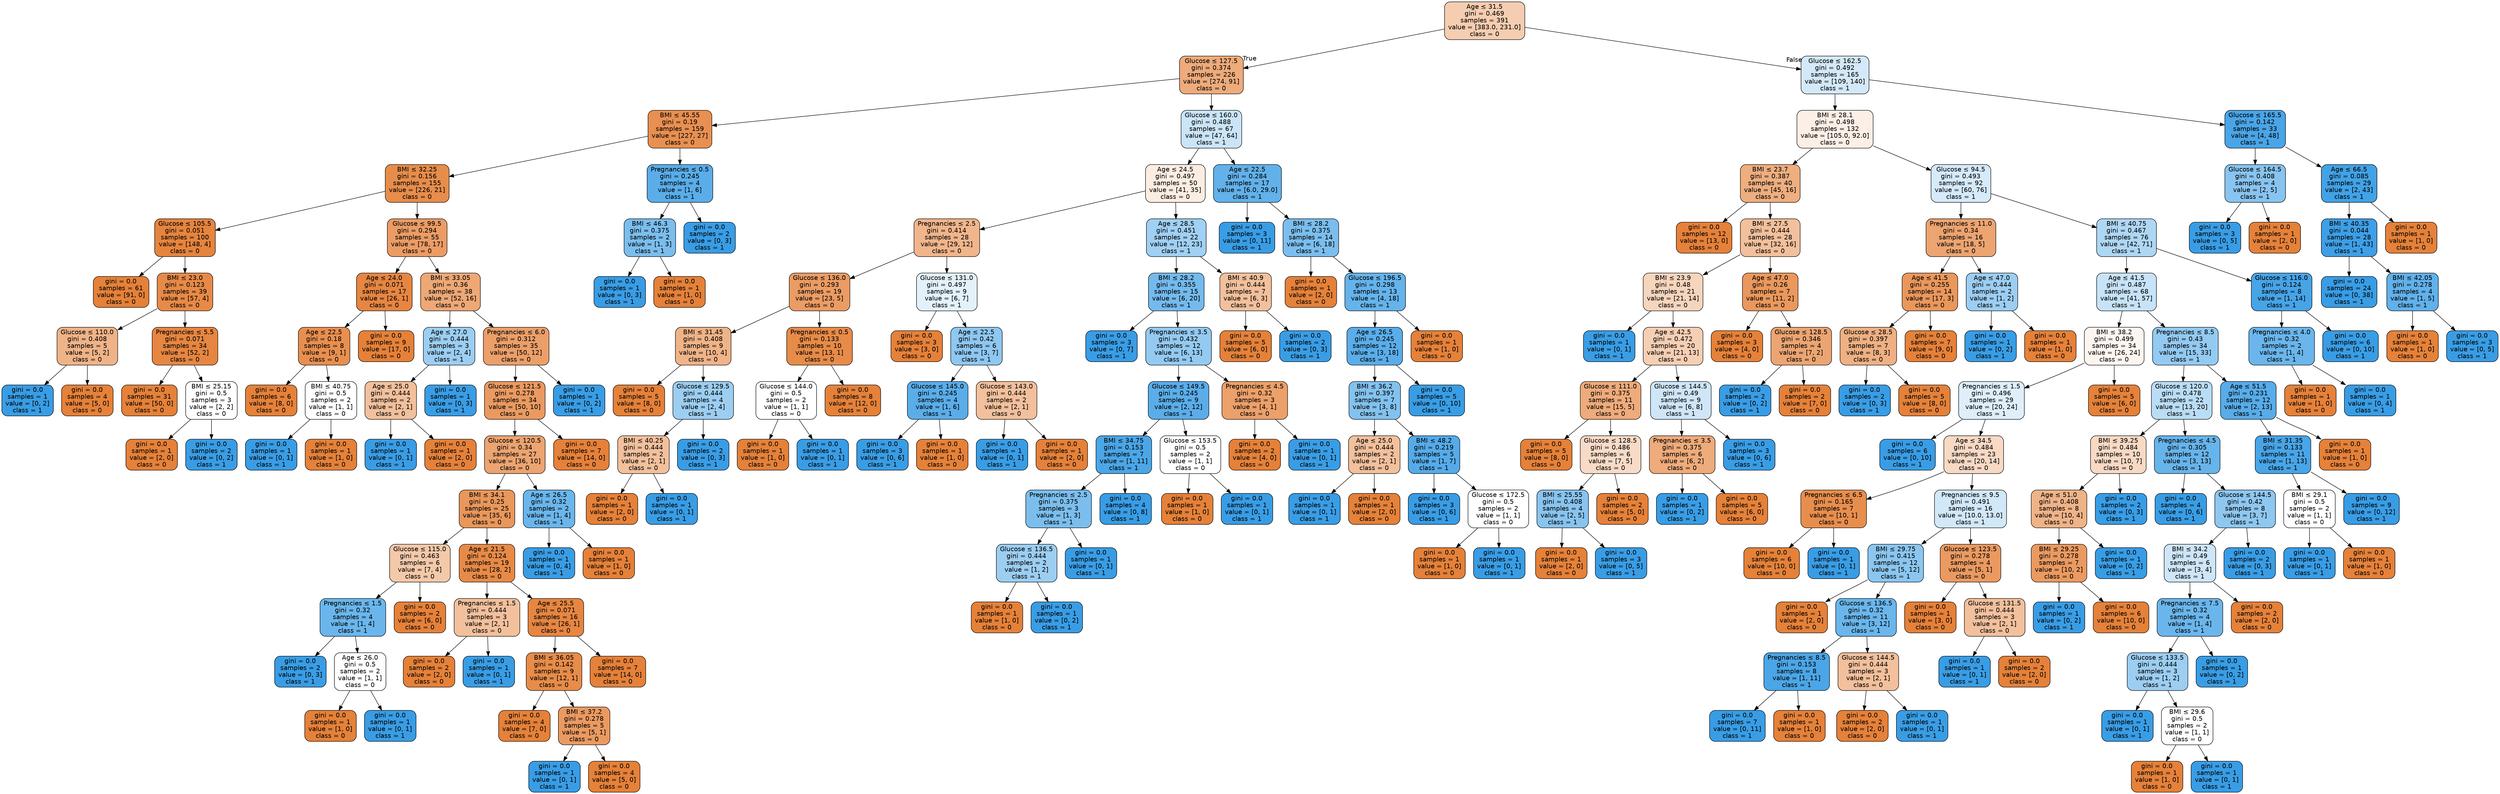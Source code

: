 digraph Tree {
node [shape=box, style="filled, rounded", color="black", fontname="helvetica"] ;
edge [fontname="helvetica"] ;
0 [label=<Age &le; 31.5<br/>gini = 0.469<br/>samples = 391<br/>value = [383.0, 231.0]<br/>class = 0>, fillcolor="#f5cdb0"] ;
1 [label=<Glucose &le; 127.5<br/>gini = 0.374<br/>samples = 226<br/>value = [274, 91]<br/>class = 0>, fillcolor="#eeab7b"] ;
0 -> 1 [labeldistance=2.5, labelangle=45, headlabel="True"] ;
2 [label=<BMI &le; 45.55<br/>gini = 0.19<br/>samples = 159<br/>value = [227, 27]<br/>class = 0>, fillcolor="#e89051"] ;
1 -> 2 ;
3 [label=<BMI &le; 32.25<br/>gini = 0.156<br/>samples = 155<br/>value = [226, 21]<br/>class = 0>, fillcolor="#e78d4b"] ;
2 -> 3 ;
4 [label=<Glucose &le; 105.5<br/>gini = 0.051<br/>samples = 100<br/>value = [148, 4]<br/>class = 0>, fillcolor="#e6843e"] ;
3 -> 4 ;
5 [label=<gini = 0.0<br/>samples = 61<br/>value = [91, 0]<br/>class = 0>, fillcolor="#e58139"] ;
4 -> 5 ;
6 [label=<BMI &le; 23.0<br/>gini = 0.123<br/>samples = 39<br/>value = [57, 4]<br/>class = 0>, fillcolor="#e78a47"] ;
4 -> 6 ;
7 [label=<Glucose &le; 110.0<br/>gini = 0.408<br/>samples = 5<br/>value = [5, 2]<br/>class = 0>, fillcolor="#efb388"] ;
6 -> 7 ;
8 [label=<gini = 0.0<br/>samples = 1<br/>value = [0, 2]<br/>class = 1>, fillcolor="#399de5"] ;
7 -> 8 ;
9 [label=<gini = 0.0<br/>samples = 4<br/>value = [5, 0]<br/>class = 0>, fillcolor="#e58139"] ;
7 -> 9 ;
10 [label=<Pregnancies &le; 5.5<br/>gini = 0.071<br/>samples = 34<br/>value = [52, 2]<br/>class = 0>, fillcolor="#e68641"] ;
6 -> 10 ;
11 [label=<gini = 0.0<br/>samples = 31<br/>value = [50, 0]<br/>class = 0>, fillcolor="#e58139"] ;
10 -> 11 ;
12 [label=<BMI &le; 25.15<br/>gini = 0.5<br/>samples = 3<br/>value = [2, 2]<br/>class = 0>, fillcolor="#ffffff"] ;
10 -> 12 ;
13 [label=<gini = 0.0<br/>samples = 1<br/>value = [2, 0]<br/>class = 0>, fillcolor="#e58139"] ;
12 -> 13 ;
14 [label=<gini = 0.0<br/>samples = 2<br/>value = [0, 2]<br/>class = 1>, fillcolor="#399de5"] ;
12 -> 14 ;
15 [label=<Glucose &le; 99.5<br/>gini = 0.294<br/>samples = 55<br/>value = [78, 17]<br/>class = 0>, fillcolor="#eb9c64"] ;
3 -> 15 ;
16 [label=<Age &le; 24.0<br/>gini = 0.071<br/>samples = 17<br/>value = [26, 1]<br/>class = 0>, fillcolor="#e68641"] ;
15 -> 16 ;
17 [label=<Age &le; 22.5<br/>gini = 0.18<br/>samples = 8<br/>value = [9, 1]<br/>class = 0>, fillcolor="#e88f4f"] ;
16 -> 17 ;
18 [label=<gini = 0.0<br/>samples = 6<br/>value = [8, 0]<br/>class = 0>, fillcolor="#e58139"] ;
17 -> 18 ;
19 [label=<BMI &le; 40.75<br/>gini = 0.5<br/>samples = 2<br/>value = [1, 1]<br/>class = 0>, fillcolor="#ffffff"] ;
17 -> 19 ;
20 [label=<gini = 0.0<br/>samples = 1<br/>value = [0, 1]<br/>class = 1>, fillcolor="#399de5"] ;
19 -> 20 ;
21 [label=<gini = 0.0<br/>samples = 1<br/>value = [1, 0]<br/>class = 0>, fillcolor="#e58139"] ;
19 -> 21 ;
22 [label=<gini = 0.0<br/>samples = 9<br/>value = [17, 0]<br/>class = 0>, fillcolor="#e58139"] ;
16 -> 22 ;
23 [label=<BMI &le; 33.05<br/>gini = 0.36<br/>samples = 38<br/>value = [52, 16]<br/>class = 0>, fillcolor="#eda876"] ;
15 -> 23 ;
24 [label=<Age &le; 27.0<br/>gini = 0.444<br/>samples = 3<br/>value = [2, 4]<br/>class = 1>, fillcolor="#9ccef2"] ;
23 -> 24 ;
25 [label=<Age &le; 25.0<br/>gini = 0.444<br/>samples = 2<br/>value = [2, 1]<br/>class = 0>, fillcolor="#f2c09c"] ;
24 -> 25 ;
26 [label=<gini = 0.0<br/>samples = 1<br/>value = [0, 1]<br/>class = 1>, fillcolor="#399de5"] ;
25 -> 26 ;
27 [label=<gini = 0.0<br/>samples = 1<br/>value = [2, 0]<br/>class = 0>, fillcolor="#e58139"] ;
25 -> 27 ;
28 [label=<gini = 0.0<br/>samples = 1<br/>value = [0, 3]<br/>class = 1>, fillcolor="#399de5"] ;
24 -> 28 ;
29 [label=<Pregnancies &le; 6.0<br/>gini = 0.312<br/>samples = 35<br/>value = [50, 12]<br/>class = 0>, fillcolor="#eb9f69"] ;
23 -> 29 ;
30 [label=<Glucose &le; 121.5<br/>gini = 0.278<br/>samples = 34<br/>value = [50, 10]<br/>class = 0>, fillcolor="#ea9a61"] ;
29 -> 30 ;
31 [label=<Glucose &le; 120.5<br/>gini = 0.34<br/>samples = 27<br/>value = [36, 10]<br/>class = 0>, fillcolor="#eca470"] ;
30 -> 31 ;
32 [label=<BMI &le; 34.1<br/>gini = 0.25<br/>samples = 25<br/>value = [35, 6]<br/>class = 0>, fillcolor="#e9975b"] ;
31 -> 32 ;
33 [label=<Glucose &le; 115.0<br/>gini = 0.463<br/>samples = 6<br/>value = [7, 4]<br/>class = 0>, fillcolor="#f4c9aa"] ;
32 -> 33 ;
34 [label=<Pregnancies &le; 1.5<br/>gini = 0.32<br/>samples = 4<br/>value = [1, 4]<br/>class = 1>, fillcolor="#6ab6ec"] ;
33 -> 34 ;
35 [label=<gini = 0.0<br/>samples = 2<br/>value = [0, 3]<br/>class = 1>, fillcolor="#399de5"] ;
34 -> 35 ;
36 [label=<Age &le; 26.0<br/>gini = 0.5<br/>samples = 2<br/>value = [1, 1]<br/>class = 0>, fillcolor="#ffffff"] ;
34 -> 36 ;
37 [label=<gini = 0.0<br/>samples = 1<br/>value = [1, 0]<br/>class = 0>, fillcolor="#e58139"] ;
36 -> 37 ;
38 [label=<gini = 0.0<br/>samples = 1<br/>value = [0, 1]<br/>class = 1>, fillcolor="#399de5"] ;
36 -> 38 ;
39 [label=<gini = 0.0<br/>samples = 2<br/>value = [6, 0]<br/>class = 0>, fillcolor="#e58139"] ;
33 -> 39 ;
40 [label=<Age &le; 21.5<br/>gini = 0.124<br/>samples = 19<br/>value = [28, 2]<br/>class = 0>, fillcolor="#e78a47"] ;
32 -> 40 ;
41 [label=<Pregnancies &le; 1.5<br/>gini = 0.444<br/>samples = 3<br/>value = [2, 1]<br/>class = 0>, fillcolor="#f2c09c"] ;
40 -> 41 ;
42 [label=<gini = 0.0<br/>samples = 2<br/>value = [2, 0]<br/>class = 0>, fillcolor="#e58139"] ;
41 -> 42 ;
43 [label=<gini = 0.0<br/>samples = 1<br/>value = [0, 1]<br/>class = 1>, fillcolor="#399de5"] ;
41 -> 43 ;
44 [label=<Age &le; 25.5<br/>gini = 0.071<br/>samples = 16<br/>value = [26, 1]<br/>class = 0>, fillcolor="#e68641"] ;
40 -> 44 ;
45 [label=<BMI &le; 36.05<br/>gini = 0.142<br/>samples = 9<br/>value = [12, 1]<br/>class = 0>, fillcolor="#e78c49"] ;
44 -> 45 ;
46 [label=<gini = 0.0<br/>samples = 4<br/>value = [7, 0]<br/>class = 0>, fillcolor="#e58139"] ;
45 -> 46 ;
47 [label=<BMI &le; 37.2<br/>gini = 0.278<br/>samples = 5<br/>value = [5, 1]<br/>class = 0>, fillcolor="#ea9a61"] ;
45 -> 47 ;
48 [label=<gini = 0.0<br/>samples = 1<br/>value = [0, 1]<br/>class = 1>, fillcolor="#399de5"] ;
47 -> 48 ;
49 [label=<gini = 0.0<br/>samples = 4<br/>value = [5, 0]<br/>class = 0>, fillcolor="#e58139"] ;
47 -> 49 ;
50 [label=<gini = 0.0<br/>samples = 7<br/>value = [14, 0]<br/>class = 0>, fillcolor="#e58139"] ;
44 -> 50 ;
51 [label=<Age &le; 26.5<br/>gini = 0.32<br/>samples = 2<br/>value = [1, 4]<br/>class = 1>, fillcolor="#6ab6ec"] ;
31 -> 51 ;
52 [label=<gini = 0.0<br/>samples = 1<br/>value = [0, 4]<br/>class = 1>, fillcolor="#399de5"] ;
51 -> 52 ;
53 [label=<gini = 0.0<br/>samples = 1<br/>value = [1, 0]<br/>class = 0>, fillcolor="#e58139"] ;
51 -> 53 ;
54 [label=<gini = 0.0<br/>samples = 7<br/>value = [14, 0]<br/>class = 0>, fillcolor="#e58139"] ;
30 -> 54 ;
55 [label=<gini = 0.0<br/>samples = 1<br/>value = [0, 2]<br/>class = 1>, fillcolor="#399de5"] ;
29 -> 55 ;
56 [label=<Pregnancies &le; 0.5<br/>gini = 0.245<br/>samples = 4<br/>value = [1, 6]<br/>class = 1>, fillcolor="#5aade9"] ;
2 -> 56 ;
57 [label=<BMI &le; 46.3<br/>gini = 0.375<br/>samples = 2<br/>value = [1, 3]<br/>class = 1>, fillcolor="#7bbeee"] ;
56 -> 57 ;
58 [label=<gini = 0.0<br/>samples = 1<br/>value = [0, 3]<br/>class = 1>, fillcolor="#399de5"] ;
57 -> 58 ;
59 [label=<gini = 0.0<br/>samples = 1<br/>value = [1, 0]<br/>class = 0>, fillcolor="#e58139"] ;
57 -> 59 ;
60 [label=<gini = 0.0<br/>samples = 2<br/>value = [0, 3]<br/>class = 1>, fillcolor="#399de5"] ;
56 -> 60 ;
61 [label=<Glucose &le; 160.0<br/>gini = 0.488<br/>samples = 67<br/>value = [47, 64]<br/>class = 1>, fillcolor="#cae5f8"] ;
1 -> 61 ;
62 [label=<Age &le; 24.5<br/>gini = 0.497<br/>samples = 50<br/>value = [41, 35]<br/>class = 0>, fillcolor="#fbede2"] ;
61 -> 62 ;
63 [label=<Pregnancies &le; 2.5<br/>gini = 0.414<br/>samples = 28<br/>value = [29, 12]<br/>class = 0>, fillcolor="#f0b58b"] ;
62 -> 63 ;
64 [label=<Glucose &le; 136.0<br/>gini = 0.293<br/>samples = 19<br/>value = [23, 5]<br/>class = 0>, fillcolor="#eb9c64"] ;
63 -> 64 ;
65 [label=<BMI &le; 31.45<br/>gini = 0.408<br/>samples = 9<br/>value = [10, 4]<br/>class = 0>, fillcolor="#efb388"] ;
64 -> 65 ;
66 [label=<gini = 0.0<br/>samples = 5<br/>value = [8, 0]<br/>class = 0>, fillcolor="#e58139"] ;
65 -> 66 ;
67 [label=<Glucose &le; 129.5<br/>gini = 0.444<br/>samples = 4<br/>value = [2, 4]<br/>class = 1>, fillcolor="#9ccef2"] ;
65 -> 67 ;
68 [label=<BMI &le; 40.25<br/>gini = 0.444<br/>samples = 2<br/>value = [2, 1]<br/>class = 0>, fillcolor="#f2c09c"] ;
67 -> 68 ;
69 [label=<gini = 0.0<br/>samples = 1<br/>value = [2, 0]<br/>class = 0>, fillcolor="#e58139"] ;
68 -> 69 ;
70 [label=<gini = 0.0<br/>samples = 1<br/>value = [0, 1]<br/>class = 1>, fillcolor="#399de5"] ;
68 -> 70 ;
71 [label=<gini = 0.0<br/>samples = 2<br/>value = [0, 3]<br/>class = 1>, fillcolor="#399de5"] ;
67 -> 71 ;
72 [label=<Pregnancies &le; 0.5<br/>gini = 0.133<br/>samples = 10<br/>value = [13, 1]<br/>class = 0>, fillcolor="#e78b48"] ;
64 -> 72 ;
73 [label=<Glucose &le; 144.0<br/>gini = 0.5<br/>samples = 2<br/>value = [1, 1]<br/>class = 0>, fillcolor="#ffffff"] ;
72 -> 73 ;
74 [label=<gini = 0.0<br/>samples = 1<br/>value = [1, 0]<br/>class = 0>, fillcolor="#e58139"] ;
73 -> 74 ;
75 [label=<gini = 0.0<br/>samples = 1<br/>value = [0, 1]<br/>class = 1>, fillcolor="#399de5"] ;
73 -> 75 ;
76 [label=<gini = 0.0<br/>samples = 8<br/>value = [12, 0]<br/>class = 0>, fillcolor="#e58139"] ;
72 -> 76 ;
77 [label=<Glucose &le; 131.0<br/>gini = 0.497<br/>samples = 9<br/>value = [6, 7]<br/>class = 1>, fillcolor="#e3f1fb"] ;
63 -> 77 ;
78 [label=<gini = 0.0<br/>samples = 3<br/>value = [3, 0]<br/>class = 0>, fillcolor="#e58139"] ;
77 -> 78 ;
79 [label=<Age &le; 22.5<br/>gini = 0.42<br/>samples = 6<br/>value = [3, 7]<br/>class = 1>, fillcolor="#8ec7f0"] ;
77 -> 79 ;
80 [label=<Glucose &le; 145.0<br/>gini = 0.245<br/>samples = 4<br/>value = [1, 6]<br/>class = 1>, fillcolor="#5aade9"] ;
79 -> 80 ;
81 [label=<gini = 0.0<br/>samples = 3<br/>value = [0, 6]<br/>class = 1>, fillcolor="#399de5"] ;
80 -> 81 ;
82 [label=<gini = 0.0<br/>samples = 1<br/>value = [1, 0]<br/>class = 0>, fillcolor="#e58139"] ;
80 -> 82 ;
83 [label=<Glucose &le; 143.0<br/>gini = 0.444<br/>samples = 2<br/>value = [2, 1]<br/>class = 0>, fillcolor="#f2c09c"] ;
79 -> 83 ;
84 [label=<gini = 0.0<br/>samples = 1<br/>value = [0, 1]<br/>class = 1>, fillcolor="#399de5"] ;
83 -> 84 ;
85 [label=<gini = 0.0<br/>samples = 1<br/>value = [2, 0]<br/>class = 0>, fillcolor="#e58139"] ;
83 -> 85 ;
86 [label=<Age &le; 28.5<br/>gini = 0.451<br/>samples = 22<br/>value = [12, 23]<br/>class = 1>, fillcolor="#a0d0f3"] ;
62 -> 86 ;
87 [label=<BMI &le; 28.2<br/>gini = 0.355<br/>samples = 15<br/>value = [6, 20]<br/>class = 1>, fillcolor="#74baed"] ;
86 -> 87 ;
88 [label=<gini = 0.0<br/>samples = 3<br/>value = [0, 7]<br/>class = 1>, fillcolor="#399de5"] ;
87 -> 88 ;
89 [label=<Pregnancies &le; 3.5<br/>gini = 0.432<br/>samples = 12<br/>value = [6, 13]<br/>class = 1>, fillcolor="#94caf1"] ;
87 -> 89 ;
90 [label=<Glucose &le; 149.5<br/>gini = 0.245<br/>samples = 9<br/>value = [2, 12]<br/>class = 1>, fillcolor="#5aade9"] ;
89 -> 90 ;
91 [label=<BMI &le; 34.75<br/>gini = 0.153<br/>samples = 7<br/>value = [1, 11]<br/>class = 1>, fillcolor="#4ba6e7"] ;
90 -> 91 ;
92 [label=<Pregnancies &le; 2.5<br/>gini = 0.375<br/>samples = 3<br/>value = [1, 3]<br/>class = 1>, fillcolor="#7bbeee"] ;
91 -> 92 ;
93 [label=<Glucose &le; 136.5<br/>gini = 0.444<br/>samples = 2<br/>value = [1, 2]<br/>class = 1>, fillcolor="#9ccef2"] ;
92 -> 93 ;
94 [label=<gini = 0.0<br/>samples = 1<br/>value = [1, 0]<br/>class = 0>, fillcolor="#e58139"] ;
93 -> 94 ;
95 [label=<gini = 0.0<br/>samples = 1<br/>value = [0, 2]<br/>class = 1>, fillcolor="#399de5"] ;
93 -> 95 ;
96 [label=<gini = 0.0<br/>samples = 1<br/>value = [0, 1]<br/>class = 1>, fillcolor="#399de5"] ;
92 -> 96 ;
97 [label=<gini = 0.0<br/>samples = 4<br/>value = [0, 8]<br/>class = 1>, fillcolor="#399de5"] ;
91 -> 97 ;
98 [label=<Glucose &le; 153.5<br/>gini = 0.5<br/>samples = 2<br/>value = [1, 1]<br/>class = 0>, fillcolor="#ffffff"] ;
90 -> 98 ;
99 [label=<gini = 0.0<br/>samples = 1<br/>value = [1, 0]<br/>class = 0>, fillcolor="#e58139"] ;
98 -> 99 ;
100 [label=<gini = 0.0<br/>samples = 1<br/>value = [0, 1]<br/>class = 1>, fillcolor="#399de5"] ;
98 -> 100 ;
101 [label=<Pregnancies &le; 4.5<br/>gini = 0.32<br/>samples = 3<br/>value = [4, 1]<br/>class = 0>, fillcolor="#eca06a"] ;
89 -> 101 ;
102 [label=<gini = 0.0<br/>samples = 2<br/>value = [4, 0]<br/>class = 0>, fillcolor="#e58139"] ;
101 -> 102 ;
103 [label=<gini = 0.0<br/>samples = 1<br/>value = [0, 1]<br/>class = 1>, fillcolor="#399de5"] ;
101 -> 103 ;
104 [label=<BMI &le; 40.9<br/>gini = 0.444<br/>samples = 7<br/>value = [6, 3]<br/>class = 0>, fillcolor="#f2c09c"] ;
86 -> 104 ;
105 [label=<gini = 0.0<br/>samples = 5<br/>value = [6, 0]<br/>class = 0>, fillcolor="#e58139"] ;
104 -> 105 ;
106 [label=<gini = 0.0<br/>samples = 2<br/>value = [0, 3]<br/>class = 1>, fillcolor="#399de5"] ;
104 -> 106 ;
107 [label=<Age &le; 22.5<br/>gini = 0.284<br/>samples = 17<br/>value = [6.0, 29.0]<br/>class = 1>, fillcolor="#62b1ea"] ;
61 -> 107 ;
108 [label=<gini = 0.0<br/>samples = 3<br/>value = [0, 11]<br/>class = 1>, fillcolor="#399de5"] ;
107 -> 108 ;
109 [label=<BMI &le; 28.2<br/>gini = 0.375<br/>samples = 14<br/>value = [6, 18]<br/>class = 1>, fillcolor="#7bbeee"] ;
107 -> 109 ;
110 [label=<gini = 0.0<br/>samples = 1<br/>value = [2, 0]<br/>class = 0>, fillcolor="#e58139"] ;
109 -> 110 ;
111 [label=<Glucose &le; 196.5<br/>gini = 0.298<br/>samples = 13<br/>value = [4, 18]<br/>class = 1>, fillcolor="#65b3eb"] ;
109 -> 111 ;
112 [label=<Age &le; 26.5<br/>gini = 0.245<br/>samples = 12<br/>value = [3, 18]<br/>class = 1>, fillcolor="#5aade9"] ;
111 -> 112 ;
113 [label=<BMI &le; 36.2<br/>gini = 0.397<br/>samples = 7<br/>value = [3, 8]<br/>class = 1>, fillcolor="#83c2ef"] ;
112 -> 113 ;
114 [label=<Age &le; 25.0<br/>gini = 0.444<br/>samples = 2<br/>value = [2, 1]<br/>class = 0>, fillcolor="#f2c09c"] ;
113 -> 114 ;
115 [label=<gini = 0.0<br/>samples = 1<br/>value = [0, 1]<br/>class = 1>, fillcolor="#399de5"] ;
114 -> 115 ;
116 [label=<gini = 0.0<br/>samples = 1<br/>value = [2, 0]<br/>class = 0>, fillcolor="#e58139"] ;
114 -> 116 ;
117 [label=<BMI &le; 48.2<br/>gini = 0.219<br/>samples = 5<br/>value = [1, 7]<br/>class = 1>, fillcolor="#55abe9"] ;
113 -> 117 ;
118 [label=<gini = 0.0<br/>samples = 3<br/>value = [0, 6]<br/>class = 1>, fillcolor="#399de5"] ;
117 -> 118 ;
119 [label=<Glucose &le; 172.5<br/>gini = 0.5<br/>samples = 2<br/>value = [1, 1]<br/>class = 0>, fillcolor="#ffffff"] ;
117 -> 119 ;
120 [label=<gini = 0.0<br/>samples = 1<br/>value = [1, 0]<br/>class = 0>, fillcolor="#e58139"] ;
119 -> 120 ;
121 [label=<gini = 0.0<br/>samples = 1<br/>value = [0, 1]<br/>class = 1>, fillcolor="#399de5"] ;
119 -> 121 ;
122 [label=<gini = 0.0<br/>samples = 5<br/>value = [0, 10]<br/>class = 1>, fillcolor="#399de5"] ;
112 -> 122 ;
123 [label=<gini = 0.0<br/>samples = 1<br/>value = [1, 0]<br/>class = 0>, fillcolor="#e58139"] ;
111 -> 123 ;
124 [label=<Glucose &le; 162.5<br/>gini = 0.492<br/>samples = 165<br/>value = [109, 140]<br/>class = 1>, fillcolor="#d3e9f9"] ;
0 -> 124 [labeldistance=2.5, labelangle=-45, headlabel="False"] ;
125 [label=<BMI &le; 28.1<br/>gini = 0.498<br/>samples = 132<br/>value = [105.0, 92.0]<br/>class = 0>, fillcolor="#fcefe6"] ;
124 -> 125 ;
126 [label=<BMI &le; 23.7<br/>gini = 0.387<br/>samples = 40<br/>value = [45, 16]<br/>class = 0>, fillcolor="#eeae7f"] ;
125 -> 126 ;
127 [label=<gini = 0.0<br/>samples = 12<br/>value = [13, 0]<br/>class = 0>, fillcolor="#e58139"] ;
126 -> 127 ;
128 [label=<BMI &le; 27.5<br/>gini = 0.444<br/>samples = 28<br/>value = [32, 16]<br/>class = 0>, fillcolor="#f2c09c"] ;
126 -> 128 ;
129 [label=<BMI &le; 23.9<br/>gini = 0.48<br/>samples = 21<br/>value = [21, 14]<br/>class = 0>, fillcolor="#f6d5bd"] ;
128 -> 129 ;
130 [label=<gini = 0.0<br/>samples = 1<br/>value = [0, 1]<br/>class = 1>, fillcolor="#399de5"] ;
129 -> 130 ;
131 [label=<Age &le; 42.5<br/>gini = 0.472<br/>samples = 20<br/>value = [21, 13]<br/>class = 0>, fillcolor="#f5cfb4"] ;
129 -> 131 ;
132 [label=<Glucose &le; 111.0<br/>gini = 0.375<br/>samples = 11<br/>value = [15, 5]<br/>class = 0>, fillcolor="#eeab7b"] ;
131 -> 132 ;
133 [label=<gini = 0.0<br/>samples = 5<br/>value = [8, 0]<br/>class = 0>, fillcolor="#e58139"] ;
132 -> 133 ;
134 [label=<Glucose &le; 128.5<br/>gini = 0.486<br/>samples = 6<br/>value = [7, 5]<br/>class = 0>, fillcolor="#f8dbc6"] ;
132 -> 134 ;
135 [label=<BMI &le; 25.55<br/>gini = 0.408<br/>samples = 4<br/>value = [2, 5]<br/>class = 1>, fillcolor="#88c4ef"] ;
134 -> 135 ;
136 [label=<gini = 0.0<br/>samples = 1<br/>value = [2, 0]<br/>class = 0>, fillcolor="#e58139"] ;
135 -> 136 ;
137 [label=<gini = 0.0<br/>samples = 3<br/>value = [0, 5]<br/>class = 1>, fillcolor="#399de5"] ;
135 -> 137 ;
138 [label=<gini = 0.0<br/>samples = 2<br/>value = [5, 0]<br/>class = 0>, fillcolor="#e58139"] ;
134 -> 138 ;
139 [label=<Glucose &le; 144.5<br/>gini = 0.49<br/>samples = 9<br/>value = [6, 8]<br/>class = 1>, fillcolor="#cee6f8"] ;
131 -> 139 ;
140 [label=<Pregnancies &le; 3.5<br/>gini = 0.375<br/>samples = 6<br/>value = [6, 2]<br/>class = 0>, fillcolor="#eeab7b"] ;
139 -> 140 ;
141 [label=<gini = 0.0<br/>samples = 1<br/>value = [0, 2]<br/>class = 1>, fillcolor="#399de5"] ;
140 -> 141 ;
142 [label=<gini = 0.0<br/>samples = 5<br/>value = [6, 0]<br/>class = 0>, fillcolor="#e58139"] ;
140 -> 142 ;
143 [label=<gini = 0.0<br/>samples = 3<br/>value = [0, 6]<br/>class = 1>, fillcolor="#399de5"] ;
139 -> 143 ;
144 [label=<Age &le; 47.0<br/>gini = 0.26<br/>samples = 7<br/>value = [11, 2]<br/>class = 0>, fillcolor="#ea985d"] ;
128 -> 144 ;
145 [label=<gini = 0.0<br/>samples = 3<br/>value = [4, 0]<br/>class = 0>, fillcolor="#e58139"] ;
144 -> 145 ;
146 [label=<Glucose &le; 128.5<br/>gini = 0.346<br/>samples = 4<br/>value = [7, 2]<br/>class = 0>, fillcolor="#eca572"] ;
144 -> 146 ;
147 [label=<gini = 0.0<br/>samples = 2<br/>value = [0, 2]<br/>class = 1>, fillcolor="#399de5"] ;
146 -> 147 ;
148 [label=<gini = 0.0<br/>samples = 2<br/>value = [7, 0]<br/>class = 0>, fillcolor="#e58139"] ;
146 -> 148 ;
149 [label=<Glucose &le; 94.5<br/>gini = 0.493<br/>samples = 92<br/>value = [60, 76]<br/>class = 1>, fillcolor="#d5eafa"] ;
125 -> 149 ;
150 [label=<Pregnancies &le; 11.0<br/>gini = 0.34<br/>samples = 16<br/>value = [18, 5]<br/>class = 0>, fillcolor="#eca470"] ;
149 -> 150 ;
151 [label=<Age &le; 41.5<br/>gini = 0.255<br/>samples = 14<br/>value = [17, 3]<br/>class = 0>, fillcolor="#ea975c"] ;
150 -> 151 ;
152 [label=<Glucose &le; 28.5<br/>gini = 0.397<br/>samples = 7<br/>value = [8, 3]<br/>class = 0>, fillcolor="#efb083"] ;
151 -> 152 ;
153 [label=<gini = 0.0<br/>samples = 2<br/>value = [0, 3]<br/>class = 1>, fillcolor="#399de5"] ;
152 -> 153 ;
154 [label=<gini = 0.0<br/>samples = 5<br/>value = [8, 0]<br/>class = 0>, fillcolor="#e58139"] ;
152 -> 154 ;
155 [label=<gini = 0.0<br/>samples = 7<br/>value = [9, 0]<br/>class = 0>, fillcolor="#e58139"] ;
151 -> 155 ;
156 [label=<Age &le; 47.0<br/>gini = 0.444<br/>samples = 2<br/>value = [1, 2]<br/>class = 1>, fillcolor="#9ccef2"] ;
150 -> 156 ;
157 [label=<gini = 0.0<br/>samples = 1<br/>value = [0, 2]<br/>class = 1>, fillcolor="#399de5"] ;
156 -> 157 ;
158 [label=<gini = 0.0<br/>samples = 1<br/>value = [1, 0]<br/>class = 0>, fillcolor="#e58139"] ;
156 -> 158 ;
159 [label=<BMI &le; 40.75<br/>gini = 0.467<br/>samples = 76<br/>value = [42, 71]<br/>class = 1>, fillcolor="#aed7f4"] ;
149 -> 159 ;
160 [label=<Age &le; 41.5<br/>gini = 0.487<br/>samples = 68<br/>value = [41, 57]<br/>class = 1>, fillcolor="#c7e3f8"] ;
159 -> 160 ;
161 [label=<BMI &le; 38.2<br/>gini = 0.499<br/>samples = 34<br/>value = [26, 24]<br/>class = 0>, fillcolor="#fdf5f0"] ;
160 -> 161 ;
162 [label=<Pregnancies &le; 1.5<br/>gini = 0.496<br/>samples = 29<br/>value = [20, 24]<br/>class = 1>, fillcolor="#deeffb"] ;
161 -> 162 ;
163 [label=<gini = 0.0<br/>samples = 6<br/>value = [0, 10]<br/>class = 1>, fillcolor="#399de5"] ;
162 -> 163 ;
164 [label=<Age &le; 34.5<br/>gini = 0.484<br/>samples = 23<br/>value = [20, 14]<br/>class = 0>, fillcolor="#f7d9c4"] ;
162 -> 164 ;
165 [label=<Pregnancies &le; 6.5<br/>gini = 0.165<br/>samples = 7<br/>value = [10, 1]<br/>class = 0>, fillcolor="#e88e4d"] ;
164 -> 165 ;
166 [label=<gini = 0.0<br/>samples = 6<br/>value = [10, 0]<br/>class = 0>, fillcolor="#e58139"] ;
165 -> 166 ;
167 [label=<gini = 0.0<br/>samples = 1<br/>value = [0, 1]<br/>class = 1>, fillcolor="#399de5"] ;
165 -> 167 ;
168 [label=<Pregnancies &le; 9.5<br/>gini = 0.491<br/>samples = 16<br/>value = [10.0, 13.0]<br/>class = 1>, fillcolor="#d1e8f9"] ;
164 -> 168 ;
169 [label=<BMI &le; 29.75<br/>gini = 0.415<br/>samples = 12<br/>value = [5, 12]<br/>class = 1>, fillcolor="#8bc6f0"] ;
168 -> 169 ;
170 [label=<gini = 0.0<br/>samples = 1<br/>value = [2, 0]<br/>class = 0>, fillcolor="#e58139"] ;
169 -> 170 ;
171 [label=<Glucose &le; 136.5<br/>gini = 0.32<br/>samples = 11<br/>value = [3, 12]<br/>class = 1>, fillcolor="#6ab6ec"] ;
169 -> 171 ;
172 [label=<Pregnancies &le; 8.5<br/>gini = 0.153<br/>samples = 8<br/>value = [1, 11]<br/>class = 1>, fillcolor="#4ba6e7"] ;
171 -> 172 ;
173 [label=<gini = 0.0<br/>samples = 7<br/>value = [0, 11]<br/>class = 1>, fillcolor="#399de5"] ;
172 -> 173 ;
174 [label=<gini = 0.0<br/>samples = 1<br/>value = [1, 0]<br/>class = 0>, fillcolor="#e58139"] ;
172 -> 174 ;
175 [label=<Glucose &le; 144.5<br/>gini = 0.444<br/>samples = 3<br/>value = [2, 1]<br/>class = 0>, fillcolor="#f2c09c"] ;
171 -> 175 ;
176 [label=<gini = 0.0<br/>samples = 2<br/>value = [2, 0]<br/>class = 0>, fillcolor="#e58139"] ;
175 -> 176 ;
177 [label=<gini = 0.0<br/>samples = 1<br/>value = [0, 1]<br/>class = 1>, fillcolor="#399de5"] ;
175 -> 177 ;
178 [label=<Glucose &le; 123.5<br/>gini = 0.278<br/>samples = 4<br/>value = [5, 1]<br/>class = 0>, fillcolor="#ea9a61"] ;
168 -> 178 ;
179 [label=<gini = 0.0<br/>samples = 1<br/>value = [3, 0]<br/>class = 0>, fillcolor="#e58139"] ;
178 -> 179 ;
180 [label=<Glucose &le; 131.5<br/>gini = 0.444<br/>samples = 3<br/>value = [2, 1]<br/>class = 0>, fillcolor="#f2c09c"] ;
178 -> 180 ;
181 [label=<gini = 0.0<br/>samples = 1<br/>value = [0, 1]<br/>class = 1>, fillcolor="#399de5"] ;
180 -> 181 ;
182 [label=<gini = 0.0<br/>samples = 2<br/>value = [2, 0]<br/>class = 0>, fillcolor="#e58139"] ;
180 -> 182 ;
183 [label=<gini = 0.0<br/>samples = 5<br/>value = [6, 0]<br/>class = 0>, fillcolor="#e58139"] ;
161 -> 183 ;
184 [label=<Pregnancies &le; 8.5<br/>gini = 0.43<br/>samples = 34<br/>value = [15, 33]<br/>class = 1>, fillcolor="#93caf1"] ;
160 -> 184 ;
185 [label=<Glucose &le; 120.0<br/>gini = 0.478<br/>samples = 22<br/>value = [13, 20]<br/>class = 1>, fillcolor="#baddf6"] ;
184 -> 185 ;
186 [label=<BMI &le; 39.25<br/>gini = 0.484<br/>samples = 10<br/>value = [10, 7]<br/>class = 0>, fillcolor="#f7d9c4"] ;
185 -> 186 ;
187 [label=<Age &le; 51.0<br/>gini = 0.408<br/>samples = 8<br/>value = [10, 4]<br/>class = 0>, fillcolor="#efb388"] ;
186 -> 187 ;
188 [label=<BMI &le; 29.25<br/>gini = 0.278<br/>samples = 7<br/>value = [10, 2]<br/>class = 0>, fillcolor="#ea9a61"] ;
187 -> 188 ;
189 [label=<gini = 0.0<br/>samples = 1<br/>value = [0, 2]<br/>class = 1>, fillcolor="#399de5"] ;
188 -> 189 ;
190 [label=<gini = 0.0<br/>samples = 6<br/>value = [10, 0]<br/>class = 0>, fillcolor="#e58139"] ;
188 -> 190 ;
191 [label=<gini = 0.0<br/>samples = 1<br/>value = [0, 2]<br/>class = 1>, fillcolor="#399de5"] ;
187 -> 191 ;
192 [label=<gini = 0.0<br/>samples = 2<br/>value = [0, 3]<br/>class = 1>, fillcolor="#399de5"] ;
186 -> 192 ;
193 [label=<Pregnancies &le; 4.5<br/>gini = 0.305<br/>samples = 12<br/>value = [3, 13]<br/>class = 1>, fillcolor="#67b4eb"] ;
185 -> 193 ;
194 [label=<gini = 0.0<br/>samples = 4<br/>value = [0, 6]<br/>class = 1>, fillcolor="#399de5"] ;
193 -> 194 ;
195 [label=<Glucose &le; 144.5<br/>gini = 0.42<br/>samples = 8<br/>value = [3, 7]<br/>class = 1>, fillcolor="#8ec7f0"] ;
193 -> 195 ;
196 [label=<BMI &le; 34.2<br/>gini = 0.49<br/>samples = 6<br/>value = [3, 4]<br/>class = 1>, fillcolor="#cee6f8"] ;
195 -> 196 ;
197 [label=<Pregnancies &le; 7.5<br/>gini = 0.32<br/>samples = 4<br/>value = [1, 4]<br/>class = 1>, fillcolor="#6ab6ec"] ;
196 -> 197 ;
198 [label=<Glucose &le; 133.5<br/>gini = 0.444<br/>samples = 3<br/>value = [1, 2]<br/>class = 1>, fillcolor="#9ccef2"] ;
197 -> 198 ;
199 [label=<gini = 0.0<br/>samples = 1<br/>value = [0, 1]<br/>class = 1>, fillcolor="#399de5"] ;
198 -> 199 ;
200 [label=<BMI &le; 29.6<br/>gini = 0.5<br/>samples = 2<br/>value = [1, 1]<br/>class = 0>, fillcolor="#ffffff"] ;
198 -> 200 ;
201 [label=<gini = 0.0<br/>samples = 1<br/>value = [1, 0]<br/>class = 0>, fillcolor="#e58139"] ;
200 -> 201 ;
202 [label=<gini = 0.0<br/>samples = 1<br/>value = [0, 1]<br/>class = 1>, fillcolor="#399de5"] ;
200 -> 202 ;
203 [label=<gini = 0.0<br/>samples = 1<br/>value = [0, 2]<br/>class = 1>, fillcolor="#399de5"] ;
197 -> 203 ;
204 [label=<gini = 0.0<br/>samples = 2<br/>value = [2, 0]<br/>class = 0>, fillcolor="#e58139"] ;
196 -> 204 ;
205 [label=<gini = 0.0<br/>samples = 2<br/>value = [0, 3]<br/>class = 1>, fillcolor="#399de5"] ;
195 -> 205 ;
206 [label=<Age &le; 51.5<br/>gini = 0.231<br/>samples = 12<br/>value = [2, 13]<br/>class = 1>, fillcolor="#57ace9"] ;
184 -> 206 ;
207 [label=<BMI &le; 31.35<br/>gini = 0.133<br/>samples = 11<br/>value = [1, 13]<br/>class = 1>, fillcolor="#48a5e7"] ;
206 -> 207 ;
208 [label=<BMI &le; 29.1<br/>gini = 0.5<br/>samples = 2<br/>value = [1, 1]<br/>class = 0>, fillcolor="#ffffff"] ;
207 -> 208 ;
209 [label=<gini = 0.0<br/>samples = 1<br/>value = [0, 1]<br/>class = 1>, fillcolor="#399de5"] ;
208 -> 209 ;
210 [label=<gini = 0.0<br/>samples = 1<br/>value = [1, 0]<br/>class = 0>, fillcolor="#e58139"] ;
208 -> 210 ;
211 [label=<gini = 0.0<br/>samples = 9<br/>value = [0, 12]<br/>class = 1>, fillcolor="#399de5"] ;
207 -> 211 ;
212 [label=<gini = 0.0<br/>samples = 1<br/>value = [1, 0]<br/>class = 0>, fillcolor="#e58139"] ;
206 -> 212 ;
213 [label=<Glucose &le; 116.0<br/>gini = 0.124<br/>samples = 8<br/>value = [1, 14]<br/>class = 1>, fillcolor="#47a4e7"] ;
159 -> 213 ;
214 [label=<Pregnancies &le; 4.0<br/>gini = 0.32<br/>samples = 2<br/>value = [1, 4]<br/>class = 1>, fillcolor="#6ab6ec"] ;
213 -> 214 ;
215 [label=<gini = 0.0<br/>samples = 1<br/>value = [1, 0]<br/>class = 0>, fillcolor="#e58139"] ;
214 -> 215 ;
216 [label=<gini = 0.0<br/>samples = 1<br/>value = [0, 4]<br/>class = 1>, fillcolor="#399de5"] ;
214 -> 216 ;
217 [label=<gini = 0.0<br/>samples = 6<br/>value = [0, 10]<br/>class = 1>, fillcolor="#399de5"] ;
213 -> 217 ;
218 [label=<Glucose &le; 165.5<br/>gini = 0.142<br/>samples = 33<br/>value = [4, 48]<br/>class = 1>, fillcolor="#49a5e7"] ;
124 -> 218 ;
219 [label=<Glucose &le; 164.5<br/>gini = 0.408<br/>samples = 4<br/>value = [2, 5]<br/>class = 1>, fillcolor="#88c4ef"] ;
218 -> 219 ;
220 [label=<gini = 0.0<br/>samples = 3<br/>value = [0, 5]<br/>class = 1>, fillcolor="#399de5"] ;
219 -> 220 ;
221 [label=<gini = 0.0<br/>samples = 1<br/>value = [2, 0]<br/>class = 0>, fillcolor="#e58139"] ;
219 -> 221 ;
222 [label=<Age &le; 66.5<br/>gini = 0.085<br/>samples = 29<br/>value = [2, 43]<br/>class = 1>, fillcolor="#42a2e6"] ;
218 -> 222 ;
223 [label=<BMI &le; 40.35<br/>gini = 0.044<br/>samples = 28<br/>value = [1, 43]<br/>class = 1>, fillcolor="#3e9fe6"] ;
222 -> 223 ;
224 [label=<gini = 0.0<br/>samples = 24<br/>value = [0, 38]<br/>class = 1>, fillcolor="#399de5"] ;
223 -> 224 ;
225 [label=<BMI &le; 42.05<br/>gini = 0.278<br/>samples = 4<br/>value = [1, 5]<br/>class = 1>, fillcolor="#61b1ea"] ;
223 -> 225 ;
226 [label=<gini = 0.0<br/>samples = 1<br/>value = [1, 0]<br/>class = 0>, fillcolor="#e58139"] ;
225 -> 226 ;
227 [label=<gini = 0.0<br/>samples = 3<br/>value = [0, 5]<br/>class = 1>, fillcolor="#399de5"] ;
225 -> 227 ;
228 [label=<gini = 0.0<br/>samples = 1<br/>value = [1, 0]<br/>class = 0>, fillcolor="#e58139"] ;
222 -> 228 ;
}